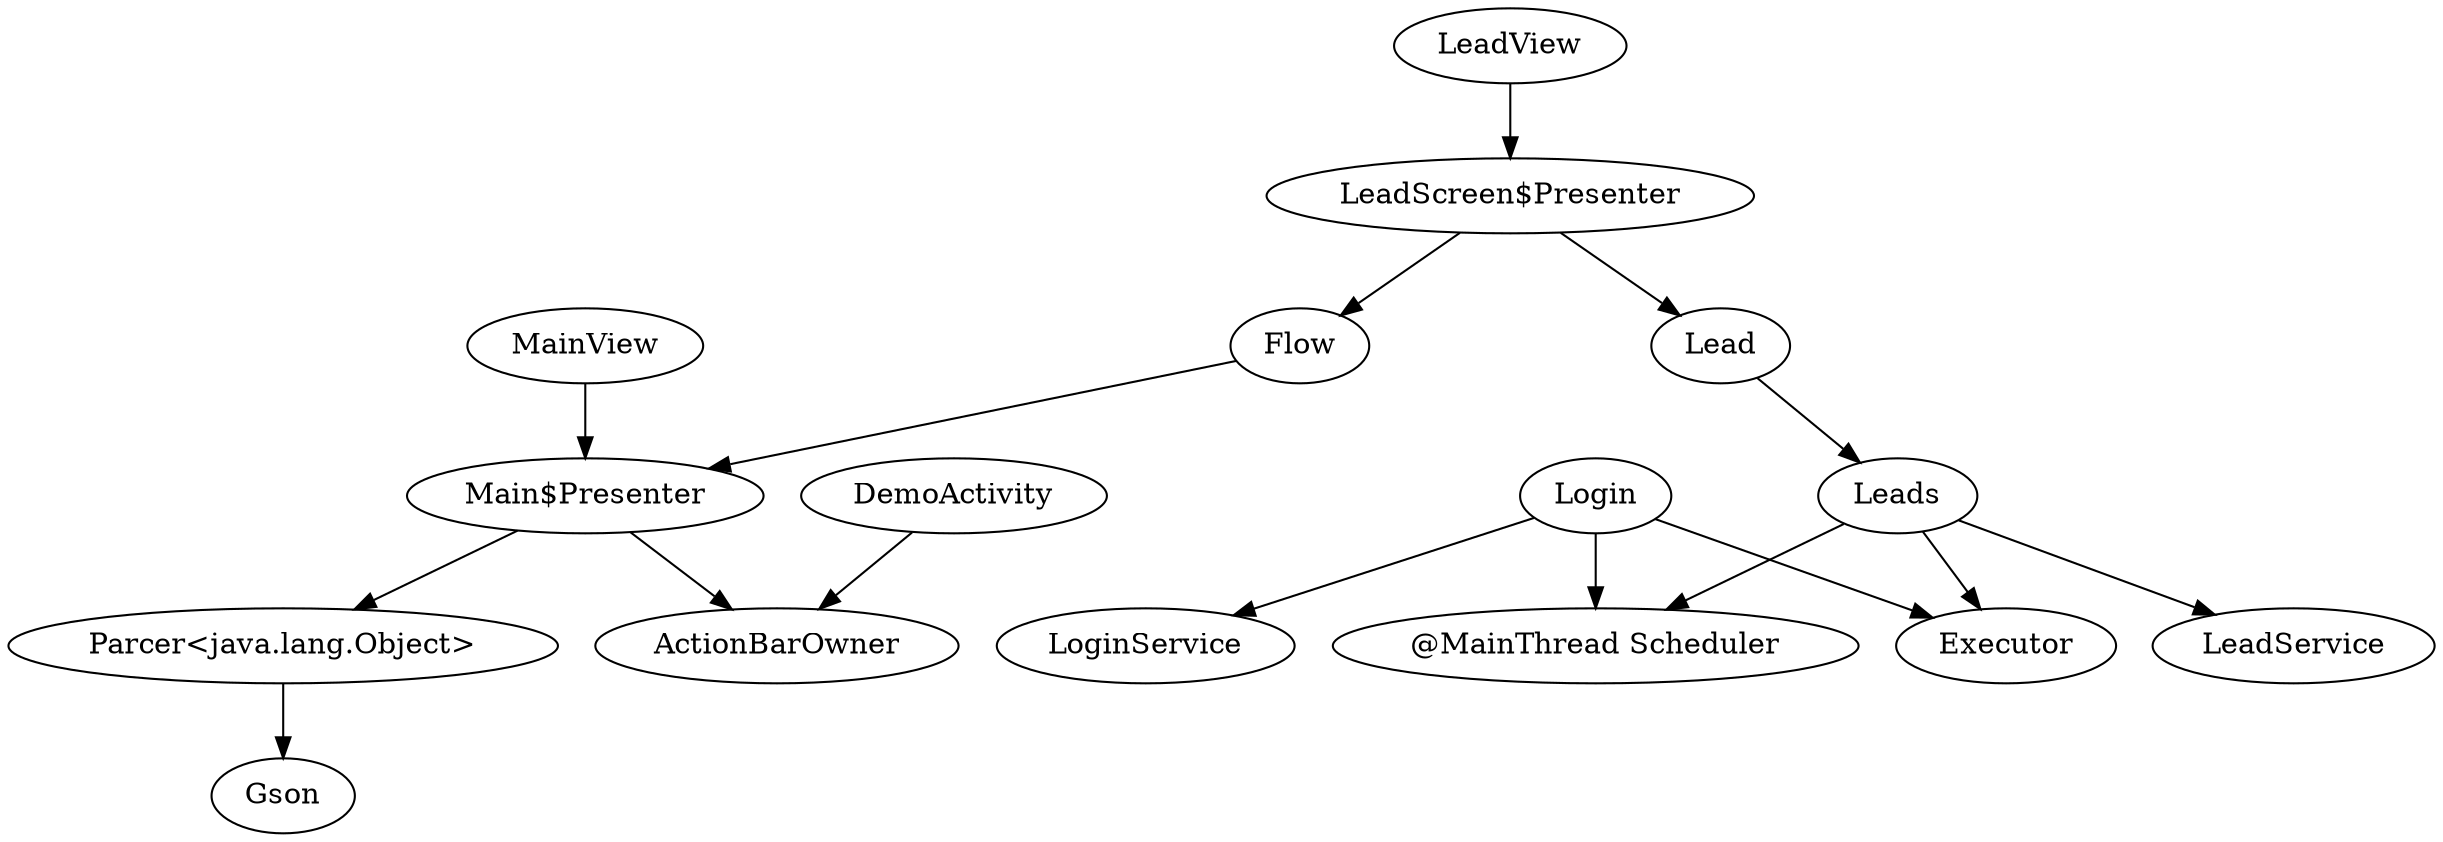 digraph G1 {
  concentrate = true;
  DemoActivity -> ActionBarOwner;
  n2 [label="Main$Presenter"];
  Flow -> n2;
  Lead -> Leads;
  n3 [label="LeadScreen$Presenter"];
  n3 -> Lead;
  n3 -> Flow;
  LeadView -> n3;
  Leads -> Executor;
  n4 [label="@MainThread Scheduler"];
  Leads -> n4;
  Leads -> LeadService;
  Login -> Executor;
  Login -> n4;
  Login -> LoginService;
  n5 [label="Parcer<java.lang.Object>"];
  n2 -> n5;
  n2 -> ActionBarOwner;
  MainView -> n2;
  n5 -> Gson;
}
